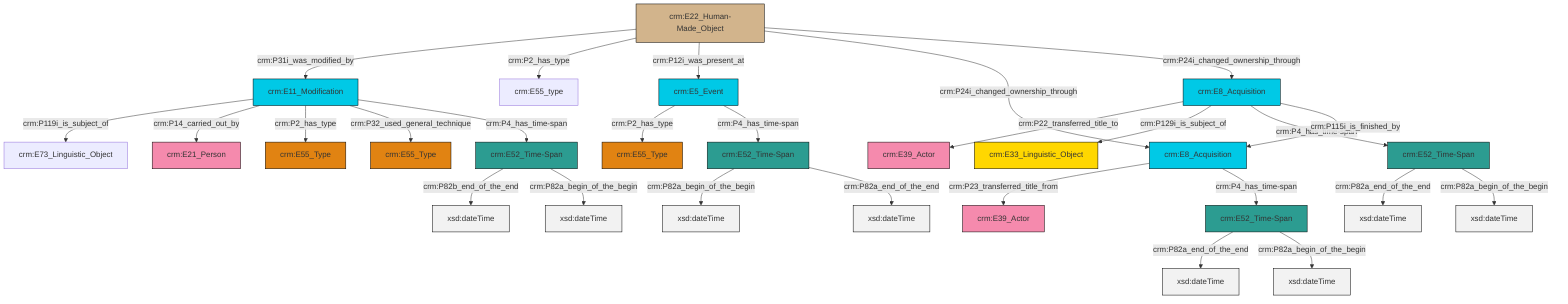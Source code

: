 graph TD
classDef Literal fill:#f2f2f2,stroke:#000000;
classDef CRM_Entity fill:#FFFFFF,stroke:#000000;
classDef Temporal_Entity fill:#00C9E6, stroke:#000000;
classDef Type fill:#E18312, stroke:#000000;
classDef Time-Span fill:#2C9C91, stroke:#000000;
classDef Appellation fill:#FFEB7F, stroke:#000000;
classDef Place fill:#008836, stroke:#000000;
classDef Persistent_Item fill:#B266B2, stroke:#000000;
classDef Conceptual_Object fill:#FFD700, stroke:#000000;
classDef Physical_Thing fill:#D2B48C, stroke:#000000;
classDef Actor fill:#f58aad, stroke:#000000;
classDef PC_Classes fill:#4ce600, stroke:#000000;
classDef Multi fill:#cccccc,stroke:#000000;

0["crm:E22_Human-Made_Object"]:::Physical_Thing -->|crm:P31i_was_modified_by| 1["crm:E11_Modification"]:::Temporal_Entity
8["crm:E8_Acquisition"]:::Temporal_Entity -->|crm:P22_transferred_title_to| 9["crm:E39_Actor"]:::Actor
10["crm:E52_Time-Span"]:::Time-Span -->|crm:P82a_begin_of_the_begin| 11[xsd:dateTime]:::Literal
0["crm:E22_Human-Made_Object"]:::Physical_Thing -->|crm:P2_has_type| 12["crm:E55_type"]:::Default
1["crm:E11_Modification"]:::Temporal_Entity -->|crm:P119i_is_subject_of| 17["crm:E73_Linguistic_Object"]:::Default
1["crm:E11_Modification"]:::Temporal_Entity -->|crm:P14_carried_out_by| 18["crm:E21_Person"]:::Actor
1["crm:E11_Modification"]:::Temporal_Entity -->|crm:P2_has_type| 19["crm:E55_Type"]:::Type
8["crm:E8_Acquisition"]:::Temporal_Entity -->|crm:P129i_is_subject_of| 24["crm:E33_Linguistic_Object"]:::Conceptual_Object
25["crm:E8_Acquisition"]:::Temporal_Entity -->|crm:P23_transferred_title_from| 20["crm:E39_Actor"]:::Actor
1["crm:E11_Modification"]:::Temporal_Entity -->|crm:P32_used_general_technique| 13["crm:E55_Type"]:::Type
30["crm:E52_Time-Span"]:::Time-Span -->|crm:P82a_end_of_the_end| 31[xsd:dateTime]:::Literal
2["crm:E52_Time-Span"]:::Time-Span -->|crm:P82a_end_of_the_end| 33[xsd:dateTime]:::Literal
22["crm:E5_Event"]:::Temporal_Entity -->|crm:P2_has_type| 6["crm:E55_Type"]:::Type
0["crm:E22_Human-Made_Object"]:::Physical_Thing -->|crm:P12i_was_present_at| 22["crm:E5_Event"]:::Temporal_Entity
30["crm:E52_Time-Span"]:::Time-Span -->|crm:P82a_begin_of_the_begin| 35[xsd:dateTime]:::Literal
2["crm:E52_Time-Span"]:::Time-Span -->|crm:P82a_begin_of_the_begin| 37[xsd:dateTime]:::Literal
1["crm:E11_Modification"]:::Temporal_Entity -->|crm:P4_has_time-span| 4["crm:E52_Time-Span"]:::Time-Span
0["crm:E22_Human-Made_Object"]:::Physical_Thing -->|crm:P24i_changed_ownership_through| 25["crm:E8_Acquisition"]:::Temporal_Entity
22["crm:E5_Event"]:::Temporal_Entity -->|crm:P4_has_time-span| 10["crm:E52_Time-Span"]:::Time-Span
10["crm:E52_Time-Span"]:::Time-Span -->|crm:P82a_end_of_the_end| 38[xsd:dateTime]:::Literal
4["crm:E52_Time-Span"]:::Time-Span -->|crm:P82b_end_of_the_end| 39[xsd:dateTime]:::Literal
8["crm:E8_Acquisition"]:::Temporal_Entity -->|crm:P4_has_time-span| 30["crm:E52_Time-Span"]:::Time-Span
4["crm:E52_Time-Span"]:::Time-Span -->|crm:P82a_begin_of_the_begin| 40[xsd:dateTime]:::Literal
25["crm:E8_Acquisition"]:::Temporal_Entity -->|crm:P4_has_time-span| 2["crm:E52_Time-Span"]:::Time-Span
0["crm:E22_Human-Made_Object"]:::Physical_Thing -->|crm:P24i_changed_ownership_through| 8["crm:E8_Acquisition"]:::Temporal_Entity
8["crm:E8_Acquisition"]:::Temporal_Entity -->|crm:P115i_is_finished_by| 25["crm:E8_Acquisition"]:::Temporal_Entity